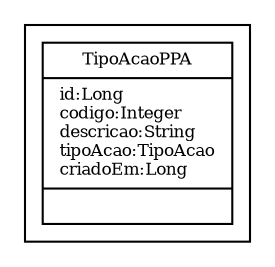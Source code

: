 digraph G{
fontname = "Times-Roman"
fontsize = 8

node [
        fontname = "Times-Roman"
        fontsize = 8
        shape = "record"
]

edge [
        fontname = "Times-Roman"
        fontsize = 8
]

subgraph clusterTIPO_DE_ACAO
{
TipoAcaoPPA [label = "{TipoAcaoPPA|id:Long\lcodigo:Integer\ldescricao:String\ltipoAcao:TipoAcao\lcriadoEm:Long\l|\l}"]
}
}
